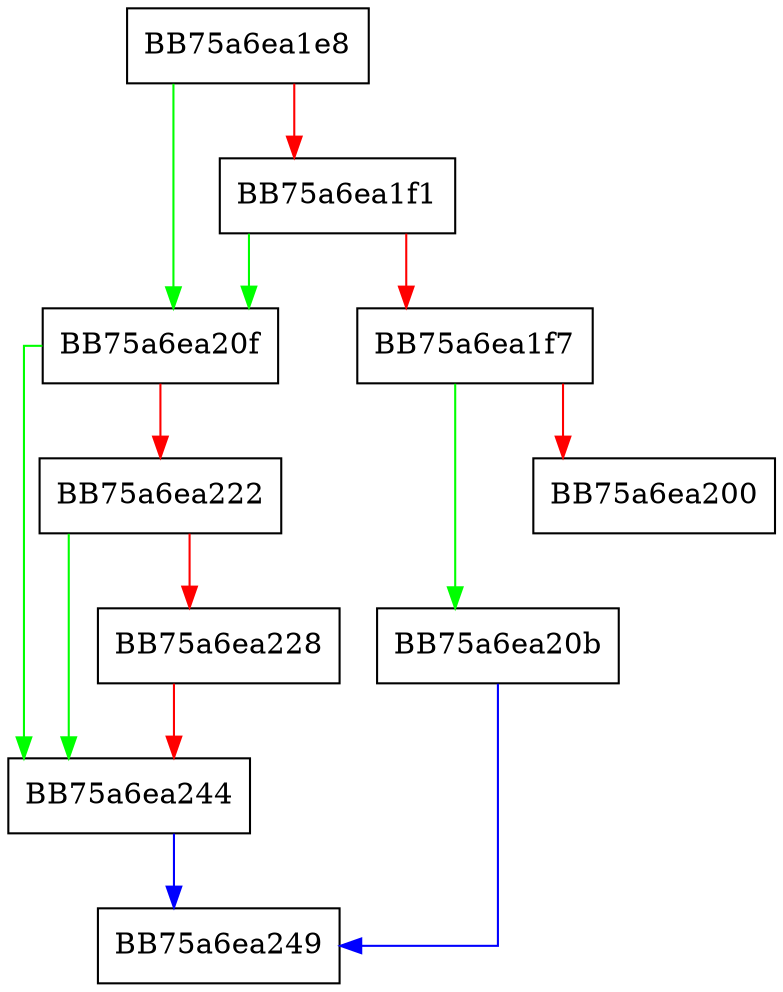 digraph NpGetAutoExclusions {
  node [shape="box"];
  graph [splines=ortho];
  BB75a6ea1e8 -> BB75a6ea20f [color="green"];
  BB75a6ea1e8 -> BB75a6ea1f1 [color="red"];
  BB75a6ea1f1 -> BB75a6ea20f [color="green"];
  BB75a6ea1f1 -> BB75a6ea1f7 [color="red"];
  BB75a6ea1f7 -> BB75a6ea20b [color="green"];
  BB75a6ea1f7 -> BB75a6ea200 [color="red"];
  BB75a6ea20b -> BB75a6ea249 [color="blue"];
  BB75a6ea20f -> BB75a6ea244 [color="green"];
  BB75a6ea20f -> BB75a6ea222 [color="red"];
  BB75a6ea222 -> BB75a6ea244 [color="green"];
  BB75a6ea222 -> BB75a6ea228 [color="red"];
  BB75a6ea228 -> BB75a6ea244 [color="red"];
  BB75a6ea244 -> BB75a6ea249 [color="blue"];
}